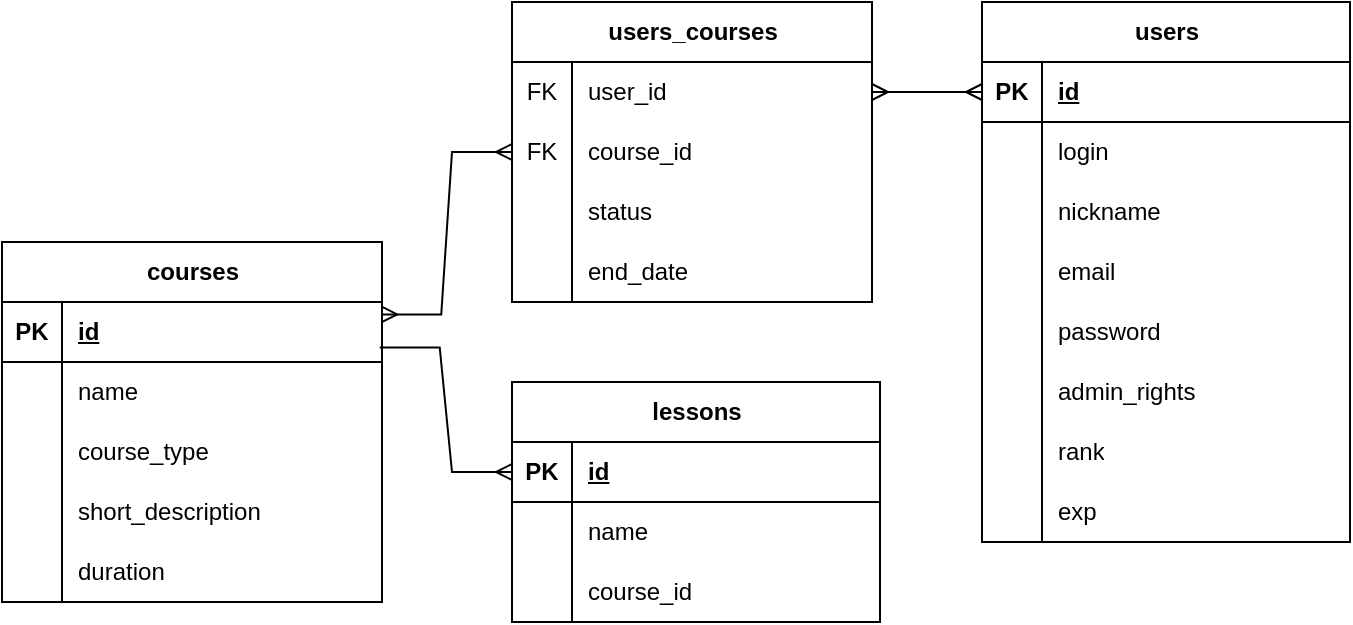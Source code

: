 <mxfile version="24.2.5" type="device">
  <diagram name="Страница — 1" id="2zMhbaBuZ5rZg4uIckzi">
    <mxGraphModel dx="1553" dy="1309" grid="1" gridSize="10" guides="1" tooltips="1" connect="1" arrows="1" fold="1" page="1" pageScale="1" pageWidth="827" pageHeight="1169" math="0" shadow="0">
      <root>
        <mxCell id="0" />
        <mxCell id="1" parent="0" />
        <mxCell id="8zea-yv2UfmhAFtgxzCZ-1" value="users" style="shape=table;startSize=30;container=1;collapsible=1;childLayout=tableLayout;fixedRows=1;rowLines=0;fontStyle=1;align=center;resizeLast=1;html=1;" parent="1" vertex="1">
          <mxGeometry x="300" y="260" width="184" height="270" as="geometry">
            <mxRectangle x="324" y="200" width="70" height="30" as="alternateBounds" />
          </mxGeometry>
        </mxCell>
        <mxCell id="8zea-yv2UfmhAFtgxzCZ-2" value="" style="shape=tableRow;horizontal=0;startSize=0;swimlaneHead=0;swimlaneBody=0;fillColor=none;collapsible=0;dropTarget=0;points=[[0,0.5],[1,0.5]];portConstraint=eastwest;top=0;left=0;right=0;bottom=1;" parent="8zea-yv2UfmhAFtgxzCZ-1" vertex="1">
          <mxGeometry y="30" width="184" height="30" as="geometry" />
        </mxCell>
        <mxCell id="8zea-yv2UfmhAFtgxzCZ-3" value="PK" style="shape=partialRectangle;connectable=0;fillColor=none;top=0;left=0;bottom=0;right=0;fontStyle=1;overflow=hidden;whiteSpace=wrap;html=1;" parent="8zea-yv2UfmhAFtgxzCZ-2" vertex="1">
          <mxGeometry width="30" height="30" as="geometry">
            <mxRectangle width="30" height="30" as="alternateBounds" />
          </mxGeometry>
        </mxCell>
        <mxCell id="8zea-yv2UfmhAFtgxzCZ-4" value="id" style="shape=partialRectangle;connectable=0;fillColor=none;top=0;left=0;bottom=0;right=0;align=left;spacingLeft=6;fontStyle=5;overflow=hidden;whiteSpace=wrap;html=1;" parent="8zea-yv2UfmhAFtgxzCZ-2" vertex="1">
          <mxGeometry x="30" width="154" height="30" as="geometry">
            <mxRectangle width="154" height="30" as="alternateBounds" />
          </mxGeometry>
        </mxCell>
        <mxCell id="8zea-yv2UfmhAFtgxzCZ-5" value="" style="shape=tableRow;horizontal=0;startSize=0;swimlaneHead=0;swimlaneBody=0;fillColor=none;collapsible=0;dropTarget=0;points=[[0,0.5],[1,0.5]];portConstraint=eastwest;top=0;left=0;right=0;bottom=0;" parent="8zea-yv2UfmhAFtgxzCZ-1" vertex="1">
          <mxGeometry y="60" width="184" height="30" as="geometry" />
        </mxCell>
        <mxCell id="8zea-yv2UfmhAFtgxzCZ-6" value="" style="shape=partialRectangle;connectable=0;fillColor=none;top=0;left=0;bottom=0;right=0;editable=1;overflow=hidden;whiteSpace=wrap;html=1;" parent="8zea-yv2UfmhAFtgxzCZ-5" vertex="1">
          <mxGeometry width="30" height="30" as="geometry">
            <mxRectangle width="30" height="30" as="alternateBounds" />
          </mxGeometry>
        </mxCell>
        <mxCell id="8zea-yv2UfmhAFtgxzCZ-7" value="login" style="shape=partialRectangle;connectable=0;fillColor=none;top=0;left=0;bottom=0;right=0;align=left;spacingLeft=6;overflow=hidden;whiteSpace=wrap;html=1;" parent="8zea-yv2UfmhAFtgxzCZ-5" vertex="1">
          <mxGeometry x="30" width="154" height="30" as="geometry">
            <mxRectangle width="154" height="30" as="alternateBounds" />
          </mxGeometry>
        </mxCell>
        <mxCell id="8zea-yv2UfmhAFtgxzCZ-11" value="" style="shape=tableRow;horizontal=0;startSize=0;swimlaneHead=0;swimlaneBody=0;fillColor=none;collapsible=0;dropTarget=0;points=[[0,0.5],[1,0.5]];portConstraint=eastwest;top=0;left=0;right=0;bottom=0;" parent="8zea-yv2UfmhAFtgxzCZ-1" vertex="1">
          <mxGeometry y="90" width="184" height="30" as="geometry" />
        </mxCell>
        <mxCell id="8zea-yv2UfmhAFtgxzCZ-12" value="" style="shape=partialRectangle;connectable=0;fillColor=none;top=0;left=0;bottom=0;right=0;editable=1;overflow=hidden;whiteSpace=wrap;html=1;" parent="8zea-yv2UfmhAFtgxzCZ-11" vertex="1">
          <mxGeometry width="30" height="30" as="geometry">
            <mxRectangle width="30" height="30" as="alternateBounds" />
          </mxGeometry>
        </mxCell>
        <mxCell id="8zea-yv2UfmhAFtgxzCZ-13" value="nickname" style="shape=partialRectangle;connectable=0;fillColor=none;top=0;left=0;bottom=0;right=0;align=left;spacingLeft=6;overflow=hidden;whiteSpace=wrap;html=1;" parent="8zea-yv2UfmhAFtgxzCZ-11" vertex="1">
          <mxGeometry x="30" width="154" height="30" as="geometry">
            <mxRectangle width="154" height="30" as="alternateBounds" />
          </mxGeometry>
        </mxCell>
        <mxCell id="8zea-yv2UfmhAFtgxzCZ-82" value="" style="shape=tableRow;horizontal=0;startSize=0;swimlaneHead=0;swimlaneBody=0;fillColor=none;collapsible=0;dropTarget=0;points=[[0,0.5],[1,0.5]];portConstraint=eastwest;top=0;left=0;right=0;bottom=0;" parent="8zea-yv2UfmhAFtgxzCZ-1" vertex="1">
          <mxGeometry y="120" width="184" height="30" as="geometry" />
        </mxCell>
        <mxCell id="8zea-yv2UfmhAFtgxzCZ-83" value="" style="shape=partialRectangle;connectable=0;fillColor=none;top=0;left=0;bottom=0;right=0;editable=1;overflow=hidden;whiteSpace=wrap;html=1;" parent="8zea-yv2UfmhAFtgxzCZ-82" vertex="1">
          <mxGeometry width="30" height="30" as="geometry">
            <mxRectangle width="30" height="30" as="alternateBounds" />
          </mxGeometry>
        </mxCell>
        <mxCell id="8zea-yv2UfmhAFtgxzCZ-84" value="email" style="shape=partialRectangle;connectable=0;fillColor=none;top=0;left=0;bottom=0;right=0;align=left;spacingLeft=6;overflow=hidden;whiteSpace=wrap;html=1;" parent="8zea-yv2UfmhAFtgxzCZ-82" vertex="1">
          <mxGeometry x="30" width="154" height="30" as="geometry">
            <mxRectangle width="154" height="30" as="alternateBounds" />
          </mxGeometry>
        </mxCell>
        <mxCell id="8zea-yv2UfmhAFtgxzCZ-8" value="" style="shape=tableRow;horizontal=0;startSize=0;swimlaneHead=0;swimlaneBody=0;fillColor=none;collapsible=0;dropTarget=0;points=[[0,0.5],[1,0.5]];portConstraint=eastwest;top=0;left=0;right=0;bottom=0;" parent="8zea-yv2UfmhAFtgxzCZ-1" vertex="1">
          <mxGeometry y="150" width="184" height="30" as="geometry" />
        </mxCell>
        <mxCell id="8zea-yv2UfmhAFtgxzCZ-9" value="" style="shape=partialRectangle;connectable=0;fillColor=none;top=0;left=0;bottom=0;right=0;editable=1;overflow=hidden;whiteSpace=wrap;html=1;" parent="8zea-yv2UfmhAFtgxzCZ-8" vertex="1">
          <mxGeometry width="30" height="30" as="geometry">
            <mxRectangle width="30" height="30" as="alternateBounds" />
          </mxGeometry>
        </mxCell>
        <mxCell id="8zea-yv2UfmhAFtgxzCZ-10" value="password" style="shape=partialRectangle;connectable=0;fillColor=none;top=0;left=0;bottom=0;right=0;align=left;spacingLeft=6;overflow=hidden;whiteSpace=wrap;html=1;" parent="8zea-yv2UfmhAFtgxzCZ-8" vertex="1">
          <mxGeometry x="30" width="154" height="30" as="geometry">
            <mxRectangle width="154" height="30" as="alternateBounds" />
          </mxGeometry>
        </mxCell>
        <mxCell id="pHQgoooE1bici2MEZpYX-32" value="" style="shape=tableRow;horizontal=0;startSize=0;swimlaneHead=0;swimlaneBody=0;fillColor=none;collapsible=0;dropTarget=0;points=[[0,0.5],[1,0.5]];portConstraint=eastwest;top=0;left=0;right=0;bottom=0;" parent="8zea-yv2UfmhAFtgxzCZ-1" vertex="1">
          <mxGeometry y="180" width="184" height="30" as="geometry" />
        </mxCell>
        <mxCell id="pHQgoooE1bici2MEZpYX-33" value="" style="shape=partialRectangle;connectable=0;fillColor=none;top=0;left=0;bottom=0;right=0;editable=1;overflow=hidden;whiteSpace=wrap;html=1;" parent="pHQgoooE1bici2MEZpYX-32" vertex="1">
          <mxGeometry width="30" height="30" as="geometry">
            <mxRectangle width="30" height="30" as="alternateBounds" />
          </mxGeometry>
        </mxCell>
        <mxCell id="pHQgoooE1bici2MEZpYX-34" value="admin_rights" style="shape=partialRectangle;connectable=0;fillColor=none;top=0;left=0;bottom=0;right=0;align=left;spacingLeft=6;overflow=hidden;whiteSpace=wrap;html=1;" parent="pHQgoooE1bici2MEZpYX-32" vertex="1">
          <mxGeometry x="30" width="154" height="30" as="geometry">
            <mxRectangle width="154" height="30" as="alternateBounds" />
          </mxGeometry>
        </mxCell>
        <mxCell id="XXrK-SkqmfI5wxRCtx12-29" value="" style="shape=tableRow;horizontal=0;startSize=0;swimlaneHead=0;swimlaneBody=0;fillColor=none;collapsible=0;dropTarget=0;points=[[0,0.5],[1,0.5]];portConstraint=eastwest;top=0;left=0;right=0;bottom=0;" parent="8zea-yv2UfmhAFtgxzCZ-1" vertex="1">
          <mxGeometry y="210" width="184" height="30" as="geometry" />
        </mxCell>
        <mxCell id="XXrK-SkqmfI5wxRCtx12-30" value="" style="shape=partialRectangle;connectable=0;fillColor=none;top=0;left=0;bottom=0;right=0;editable=1;overflow=hidden;whiteSpace=wrap;html=1;" parent="XXrK-SkqmfI5wxRCtx12-29" vertex="1">
          <mxGeometry width="30" height="30" as="geometry">
            <mxRectangle width="30" height="30" as="alternateBounds" />
          </mxGeometry>
        </mxCell>
        <mxCell id="XXrK-SkqmfI5wxRCtx12-31" value="rank" style="shape=partialRectangle;connectable=0;fillColor=none;top=0;left=0;bottom=0;right=0;align=left;spacingLeft=6;overflow=hidden;whiteSpace=wrap;html=1;" parent="XXrK-SkqmfI5wxRCtx12-29" vertex="1">
          <mxGeometry x="30" width="154" height="30" as="geometry">
            <mxRectangle width="154" height="30" as="alternateBounds" />
          </mxGeometry>
        </mxCell>
        <mxCell id="Opv9BR-sSPf_S_Nz9_Fx-24" value="" style="shape=tableRow;horizontal=0;startSize=0;swimlaneHead=0;swimlaneBody=0;fillColor=none;collapsible=0;dropTarget=0;points=[[0,0.5],[1,0.5]];portConstraint=eastwest;top=0;left=0;right=0;bottom=0;" parent="8zea-yv2UfmhAFtgxzCZ-1" vertex="1">
          <mxGeometry y="240" width="184" height="30" as="geometry" />
        </mxCell>
        <mxCell id="Opv9BR-sSPf_S_Nz9_Fx-25" value="" style="shape=partialRectangle;connectable=0;fillColor=none;top=0;left=0;bottom=0;right=0;editable=1;overflow=hidden;whiteSpace=wrap;html=1;" parent="Opv9BR-sSPf_S_Nz9_Fx-24" vertex="1">
          <mxGeometry width="30" height="30" as="geometry">
            <mxRectangle width="30" height="30" as="alternateBounds" />
          </mxGeometry>
        </mxCell>
        <mxCell id="Opv9BR-sSPf_S_Nz9_Fx-26" value="exp" style="shape=partialRectangle;connectable=0;fillColor=none;top=0;left=0;bottom=0;right=0;align=left;spacingLeft=6;overflow=hidden;whiteSpace=wrap;html=1;" parent="Opv9BR-sSPf_S_Nz9_Fx-24" vertex="1">
          <mxGeometry x="30" width="154" height="30" as="geometry">
            <mxRectangle width="154" height="30" as="alternateBounds" />
          </mxGeometry>
        </mxCell>
        <mxCell id="8zea-yv2UfmhAFtgxzCZ-90" value="lessons" style="shape=table;startSize=30;container=1;collapsible=1;childLayout=tableLayout;fixedRows=1;rowLines=0;fontStyle=1;align=center;resizeLast=1;html=1;" parent="1" vertex="1">
          <mxGeometry x="65" y="450" width="184" height="120" as="geometry" />
        </mxCell>
        <mxCell id="8zea-yv2UfmhAFtgxzCZ-91" value="" style="shape=tableRow;horizontal=0;startSize=0;swimlaneHead=0;swimlaneBody=0;fillColor=none;collapsible=0;dropTarget=0;points=[[0,0.5],[1,0.5]];portConstraint=eastwest;top=0;left=0;right=0;bottom=1;" parent="8zea-yv2UfmhAFtgxzCZ-90" vertex="1">
          <mxGeometry y="30" width="184" height="30" as="geometry" />
        </mxCell>
        <mxCell id="8zea-yv2UfmhAFtgxzCZ-92" value="PK" style="shape=partialRectangle;connectable=0;fillColor=none;top=0;left=0;bottom=0;right=0;fontStyle=1;overflow=hidden;whiteSpace=wrap;html=1;" parent="8zea-yv2UfmhAFtgxzCZ-91" vertex="1">
          <mxGeometry width="30" height="30" as="geometry">
            <mxRectangle width="30" height="30" as="alternateBounds" />
          </mxGeometry>
        </mxCell>
        <mxCell id="8zea-yv2UfmhAFtgxzCZ-93" value="id" style="shape=partialRectangle;connectable=0;fillColor=none;top=0;left=0;bottom=0;right=0;align=left;spacingLeft=6;fontStyle=5;overflow=hidden;whiteSpace=wrap;html=1;" parent="8zea-yv2UfmhAFtgxzCZ-91" vertex="1">
          <mxGeometry x="30" width="154" height="30" as="geometry">
            <mxRectangle width="154" height="30" as="alternateBounds" />
          </mxGeometry>
        </mxCell>
        <mxCell id="xMZGVM_IoVu09FwdXvTz-10" value="" style="shape=tableRow;horizontal=0;startSize=0;swimlaneHead=0;swimlaneBody=0;fillColor=none;collapsible=0;dropTarget=0;points=[[0,0.5],[1,0.5]];portConstraint=eastwest;top=0;left=0;right=0;bottom=0;" parent="8zea-yv2UfmhAFtgxzCZ-90" vertex="1">
          <mxGeometry y="60" width="184" height="30" as="geometry" />
        </mxCell>
        <mxCell id="xMZGVM_IoVu09FwdXvTz-11" value="" style="shape=partialRectangle;connectable=0;fillColor=none;top=0;left=0;bottom=0;right=0;editable=1;overflow=hidden;whiteSpace=wrap;html=1;" parent="xMZGVM_IoVu09FwdXvTz-10" vertex="1">
          <mxGeometry width="30" height="30" as="geometry">
            <mxRectangle width="30" height="30" as="alternateBounds" />
          </mxGeometry>
        </mxCell>
        <mxCell id="xMZGVM_IoVu09FwdXvTz-12" value="name" style="shape=partialRectangle;connectable=0;fillColor=none;top=0;left=0;bottom=0;right=0;align=left;spacingLeft=6;overflow=hidden;whiteSpace=wrap;html=1;" parent="xMZGVM_IoVu09FwdXvTz-10" vertex="1">
          <mxGeometry x="30" width="154" height="30" as="geometry">
            <mxRectangle width="154" height="30" as="alternateBounds" />
          </mxGeometry>
        </mxCell>
        <mxCell id="pHQgoooE1bici2MEZpYX-46" value="" style="shape=tableRow;horizontal=0;startSize=0;swimlaneHead=0;swimlaneBody=0;fillColor=none;collapsible=0;dropTarget=0;points=[[0,0.5],[1,0.5]];portConstraint=eastwest;top=0;left=0;right=0;bottom=0;" parent="8zea-yv2UfmhAFtgxzCZ-90" vertex="1">
          <mxGeometry y="90" width="184" height="30" as="geometry" />
        </mxCell>
        <mxCell id="pHQgoooE1bici2MEZpYX-47" value="" style="shape=partialRectangle;connectable=0;fillColor=none;top=0;left=0;bottom=0;right=0;editable=1;overflow=hidden;whiteSpace=wrap;html=1;" parent="pHQgoooE1bici2MEZpYX-46" vertex="1">
          <mxGeometry width="30" height="30" as="geometry">
            <mxRectangle width="30" height="30" as="alternateBounds" />
          </mxGeometry>
        </mxCell>
        <mxCell id="pHQgoooE1bici2MEZpYX-48" value="course_id" style="shape=partialRectangle;connectable=0;fillColor=none;top=0;left=0;bottom=0;right=0;align=left;spacingLeft=6;overflow=hidden;whiteSpace=wrap;html=1;" parent="pHQgoooE1bici2MEZpYX-46" vertex="1">
          <mxGeometry x="30" width="154" height="30" as="geometry">
            <mxRectangle width="154" height="30" as="alternateBounds" />
          </mxGeometry>
        </mxCell>
        <mxCell id="8zea-yv2UfmhAFtgxzCZ-148" value="courses" style="shape=table;startSize=30;container=1;collapsible=1;childLayout=tableLayout;fixedRows=1;rowLines=0;fontStyle=1;align=center;resizeLast=1;html=1;" parent="1" vertex="1">
          <mxGeometry x="-190" y="380" width="190.0" height="180" as="geometry" />
        </mxCell>
        <mxCell id="8zea-yv2UfmhAFtgxzCZ-149" value="" style="shape=tableRow;horizontal=0;startSize=0;swimlaneHead=0;swimlaneBody=0;fillColor=none;collapsible=0;dropTarget=0;points=[[0,0.5],[1,0.5]];portConstraint=eastwest;top=0;left=0;right=0;bottom=1;" parent="8zea-yv2UfmhAFtgxzCZ-148" vertex="1">
          <mxGeometry y="30" width="190.0" height="30" as="geometry" />
        </mxCell>
        <mxCell id="8zea-yv2UfmhAFtgxzCZ-150" value="PK" style="shape=partialRectangle;connectable=0;fillColor=none;top=0;left=0;bottom=0;right=0;fontStyle=1;overflow=hidden;whiteSpace=wrap;html=1;" parent="8zea-yv2UfmhAFtgxzCZ-149" vertex="1">
          <mxGeometry width="30" height="30" as="geometry">
            <mxRectangle width="30" height="30" as="alternateBounds" />
          </mxGeometry>
        </mxCell>
        <mxCell id="8zea-yv2UfmhAFtgxzCZ-151" value="id" style="shape=partialRectangle;connectable=0;fillColor=none;top=0;left=0;bottom=0;right=0;align=left;spacingLeft=6;fontStyle=5;overflow=hidden;whiteSpace=wrap;html=1;" parent="8zea-yv2UfmhAFtgxzCZ-149" vertex="1">
          <mxGeometry x="30" width="160.0" height="30" as="geometry">
            <mxRectangle width="160.0" height="30" as="alternateBounds" />
          </mxGeometry>
        </mxCell>
        <mxCell id="8zea-yv2UfmhAFtgxzCZ-152" value="" style="shape=tableRow;horizontal=0;startSize=0;swimlaneHead=0;swimlaneBody=0;fillColor=none;collapsible=0;dropTarget=0;points=[[0,0.5],[1,0.5]];portConstraint=eastwest;top=0;left=0;right=0;bottom=0;" parent="8zea-yv2UfmhAFtgxzCZ-148" vertex="1">
          <mxGeometry y="60" width="190.0" height="30" as="geometry" />
        </mxCell>
        <mxCell id="8zea-yv2UfmhAFtgxzCZ-153" value="" style="shape=partialRectangle;connectable=0;fillColor=none;top=0;left=0;bottom=0;right=0;editable=1;overflow=hidden;whiteSpace=wrap;html=1;" parent="8zea-yv2UfmhAFtgxzCZ-152" vertex="1">
          <mxGeometry width="30" height="30" as="geometry">
            <mxRectangle width="30" height="30" as="alternateBounds" />
          </mxGeometry>
        </mxCell>
        <mxCell id="8zea-yv2UfmhAFtgxzCZ-154" value="name" style="shape=partialRectangle;connectable=0;fillColor=none;top=0;left=0;bottom=0;right=0;align=left;spacingLeft=6;overflow=hidden;whiteSpace=wrap;html=1;" parent="8zea-yv2UfmhAFtgxzCZ-152" vertex="1">
          <mxGeometry x="30" width="160.0" height="30" as="geometry">
            <mxRectangle width="160.0" height="30" as="alternateBounds" />
          </mxGeometry>
        </mxCell>
        <mxCell id="ftdzf7DUG0k_iOjDuvQX-1" value="" style="shape=tableRow;horizontal=0;startSize=0;swimlaneHead=0;swimlaneBody=0;fillColor=none;collapsible=0;dropTarget=0;points=[[0,0.5],[1,0.5]];portConstraint=eastwest;top=0;left=0;right=0;bottom=0;" parent="8zea-yv2UfmhAFtgxzCZ-148" vertex="1">
          <mxGeometry y="90" width="190.0" height="30" as="geometry" />
        </mxCell>
        <mxCell id="ftdzf7DUG0k_iOjDuvQX-2" value="" style="shape=partialRectangle;connectable=0;fillColor=none;top=0;left=0;bottom=0;right=0;editable=1;overflow=hidden;whiteSpace=wrap;html=1;" parent="ftdzf7DUG0k_iOjDuvQX-1" vertex="1">
          <mxGeometry width="30" height="30" as="geometry">
            <mxRectangle width="30" height="30" as="alternateBounds" />
          </mxGeometry>
        </mxCell>
        <mxCell id="ftdzf7DUG0k_iOjDuvQX-3" value="course_type" style="shape=partialRectangle;connectable=0;fillColor=none;top=0;left=0;bottom=0;right=0;align=left;spacingLeft=6;overflow=hidden;whiteSpace=wrap;html=1;" parent="ftdzf7DUG0k_iOjDuvQX-1" vertex="1">
          <mxGeometry x="30" width="160.0" height="30" as="geometry">
            <mxRectangle width="160.0" height="30" as="alternateBounds" />
          </mxGeometry>
        </mxCell>
        <mxCell id="zKovBjlHbi1bgA6DihWp-1" value="" style="shape=tableRow;horizontal=0;startSize=0;swimlaneHead=0;swimlaneBody=0;fillColor=none;collapsible=0;dropTarget=0;points=[[0,0.5],[1,0.5]];portConstraint=eastwest;top=0;left=0;right=0;bottom=0;" parent="8zea-yv2UfmhAFtgxzCZ-148" vertex="1">
          <mxGeometry y="120" width="190.0" height="30" as="geometry" />
        </mxCell>
        <mxCell id="zKovBjlHbi1bgA6DihWp-2" value="" style="shape=partialRectangle;connectable=0;fillColor=none;top=0;left=0;bottom=0;right=0;editable=1;overflow=hidden;whiteSpace=wrap;html=1;" parent="zKovBjlHbi1bgA6DihWp-1" vertex="1">
          <mxGeometry width="30" height="30" as="geometry">
            <mxRectangle width="30" height="30" as="alternateBounds" />
          </mxGeometry>
        </mxCell>
        <mxCell id="zKovBjlHbi1bgA6DihWp-3" value="short_description" style="shape=partialRectangle;connectable=0;fillColor=none;top=0;left=0;bottom=0;right=0;align=left;spacingLeft=6;overflow=hidden;whiteSpace=wrap;html=1;" parent="zKovBjlHbi1bgA6DihWp-1" vertex="1">
          <mxGeometry x="30" width="160.0" height="30" as="geometry">
            <mxRectangle width="160.0" height="30" as="alternateBounds" />
          </mxGeometry>
        </mxCell>
        <mxCell id="8zea-yv2UfmhAFtgxzCZ-158" value="" style="shape=tableRow;horizontal=0;startSize=0;swimlaneHead=0;swimlaneBody=0;fillColor=none;collapsible=0;dropTarget=0;points=[[0,0.5],[1,0.5]];portConstraint=eastwest;top=0;left=0;right=0;bottom=0;" parent="8zea-yv2UfmhAFtgxzCZ-148" vertex="1">
          <mxGeometry y="150" width="190.0" height="30" as="geometry" />
        </mxCell>
        <mxCell id="8zea-yv2UfmhAFtgxzCZ-159" value="" style="shape=partialRectangle;connectable=0;fillColor=none;top=0;left=0;bottom=0;right=0;editable=1;overflow=hidden;whiteSpace=wrap;html=1;" parent="8zea-yv2UfmhAFtgxzCZ-158" vertex="1">
          <mxGeometry width="30" height="30" as="geometry">
            <mxRectangle width="30" height="30" as="alternateBounds" />
          </mxGeometry>
        </mxCell>
        <mxCell id="8zea-yv2UfmhAFtgxzCZ-160" value="duration" style="shape=partialRectangle;connectable=0;fillColor=none;top=0;left=0;bottom=0;right=0;align=left;spacingLeft=6;overflow=hidden;whiteSpace=wrap;html=1;" parent="8zea-yv2UfmhAFtgxzCZ-158" vertex="1">
          <mxGeometry x="30" width="160.0" height="30" as="geometry">
            <mxRectangle width="160.0" height="30" as="alternateBounds" />
          </mxGeometry>
        </mxCell>
        <mxCell id="Opv9BR-sSPf_S_Nz9_Fx-48" value="users_courses" style="shape=table;startSize=30;container=1;collapsible=1;childLayout=tableLayout;fixedRows=1;rowLines=0;fontStyle=1;align=center;resizeLast=1;html=1;" parent="1" vertex="1">
          <mxGeometry x="65" y="260" width="180" height="150" as="geometry" />
        </mxCell>
        <mxCell id="Opv9BR-sSPf_S_Nz9_Fx-52" value="" style="shape=tableRow;horizontal=0;startSize=0;swimlaneHead=0;swimlaneBody=0;fillColor=none;collapsible=0;dropTarget=0;points=[[0,0.5],[1,0.5]];portConstraint=eastwest;top=0;left=0;right=0;bottom=0;" parent="Opv9BR-sSPf_S_Nz9_Fx-48" vertex="1">
          <mxGeometry y="30" width="180" height="30" as="geometry" />
        </mxCell>
        <mxCell id="Opv9BR-sSPf_S_Nz9_Fx-53" value="FK" style="shape=partialRectangle;connectable=0;fillColor=none;top=0;left=0;bottom=0;right=0;editable=1;overflow=hidden;whiteSpace=wrap;html=1;" parent="Opv9BR-sSPf_S_Nz9_Fx-52" vertex="1">
          <mxGeometry width="30" height="30" as="geometry">
            <mxRectangle width="30" height="30" as="alternateBounds" />
          </mxGeometry>
        </mxCell>
        <mxCell id="Opv9BR-sSPf_S_Nz9_Fx-54" value="user_id" style="shape=partialRectangle;connectable=0;fillColor=none;top=0;left=0;bottom=0;right=0;align=left;spacingLeft=6;overflow=hidden;whiteSpace=wrap;html=1;" parent="Opv9BR-sSPf_S_Nz9_Fx-52" vertex="1">
          <mxGeometry x="30" width="150" height="30" as="geometry">
            <mxRectangle width="150" height="30" as="alternateBounds" />
          </mxGeometry>
        </mxCell>
        <mxCell id="Opv9BR-sSPf_S_Nz9_Fx-55" value="" style="shape=tableRow;horizontal=0;startSize=0;swimlaneHead=0;swimlaneBody=0;fillColor=none;collapsible=0;dropTarget=0;points=[[0,0.5],[1,0.5]];portConstraint=eastwest;top=0;left=0;right=0;bottom=0;" parent="Opv9BR-sSPf_S_Nz9_Fx-48" vertex="1">
          <mxGeometry y="60" width="180" height="30" as="geometry" />
        </mxCell>
        <mxCell id="Opv9BR-sSPf_S_Nz9_Fx-56" value="FK" style="shape=partialRectangle;connectable=0;fillColor=none;top=0;left=0;bottom=0;right=0;editable=1;overflow=hidden;whiteSpace=wrap;html=1;" parent="Opv9BR-sSPf_S_Nz9_Fx-55" vertex="1">
          <mxGeometry width="30" height="30" as="geometry">
            <mxRectangle width="30" height="30" as="alternateBounds" />
          </mxGeometry>
        </mxCell>
        <mxCell id="Opv9BR-sSPf_S_Nz9_Fx-57" value="course_id" style="shape=partialRectangle;connectable=0;fillColor=none;top=0;left=0;bottom=0;right=0;align=left;spacingLeft=6;overflow=hidden;whiteSpace=wrap;html=1;" parent="Opv9BR-sSPf_S_Nz9_Fx-55" vertex="1">
          <mxGeometry x="30" width="150" height="30" as="geometry">
            <mxRectangle width="150" height="30" as="alternateBounds" />
          </mxGeometry>
        </mxCell>
        <mxCell id="Opv9BR-sSPf_S_Nz9_Fx-58" value="" style="shape=tableRow;horizontal=0;startSize=0;swimlaneHead=0;swimlaneBody=0;fillColor=none;collapsible=0;dropTarget=0;points=[[0,0.5],[1,0.5]];portConstraint=eastwest;top=0;left=0;right=0;bottom=0;" parent="Opv9BR-sSPf_S_Nz9_Fx-48" vertex="1">
          <mxGeometry y="90" width="180" height="30" as="geometry" />
        </mxCell>
        <mxCell id="Opv9BR-sSPf_S_Nz9_Fx-59" value="" style="shape=partialRectangle;connectable=0;fillColor=none;top=0;left=0;bottom=0;right=0;editable=1;overflow=hidden;whiteSpace=wrap;html=1;" parent="Opv9BR-sSPf_S_Nz9_Fx-58" vertex="1">
          <mxGeometry width="30" height="30" as="geometry">
            <mxRectangle width="30" height="30" as="alternateBounds" />
          </mxGeometry>
        </mxCell>
        <mxCell id="Opv9BR-sSPf_S_Nz9_Fx-60" value="status" style="shape=partialRectangle;connectable=0;fillColor=none;top=0;left=0;bottom=0;right=0;align=left;spacingLeft=6;overflow=hidden;whiteSpace=wrap;html=1;" parent="Opv9BR-sSPf_S_Nz9_Fx-58" vertex="1">
          <mxGeometry x="30" width="150" height="30" as="geometry">
            <mxRectangle width="150" height="30" as="alternateBounds" />
          </mxGeometry>
        </mxCell>
        <mxCell id="uFsy2OYq3LNtT0VQhjkd-1" value="" style="shape=tableRow;horizontal=0;startSize=0;swimlaneHead=0;swimlaneBody=0;fillColor=none;collapsible=0;dropTarget=0;points=[[0,0.5],[1,0.5]];portConstraint=eastwest;top=0;left=0;right=0;bottom=0;" parent="Opv9BR-sSPf_S_Nz9_Fx-48" vertex="1">
          <mxGeometry y="120" width="180" height="30" as="geometry" />
        </mxCell>
        <mxCell id="uFsy2OYq3LNtT0VQhjkd-2" value="" style="shape=partialRectangle;connectable=0;fillColor=none;top=0;left=0;bottom=0;right=0;editable=1;overflow=hidden;whiteSpace=wrap;html=1;" parent="uFsy2OYq3LNtT0VQhjkd-1" vertex="1">
          <mxGeometry width="30" height="30" as="geometry">
            <mxRectangle width="30" height="30" as="alternateBounds" />
          </mxGeometry>
        </mxCell>
        <mxCell id="uFsy2OYq3LNtT0VQhjkd-3" value="end_date" style="shape=partialRectangle;connectable=0;fillColor=none;top=0;left=0;bottom=0;right=0;align=left;spacingLeft=6;overflow=hidden;whiteSpace=wrap;html=1;" parent="uFsy2OYq3LNtT0VQhjkd-1" vertex="1">
          <mxGeometry x="30" width="150" height="30" as="geometry">
            <mxRectangle width="150" height="30" as="alternateBounds" />
          </mxGeometry>
        </mxCell>
        <mxCell id="XXrK-SkqmfI5wxRCtx12-1" value="" style="edgeStyle=entityRelationEdgeStyle;fontSize=12;html=1;endArrow=ERmany;rounded=0;exitX=0.994;exitY=0.757;exitDx=0;exitDy=0;exitPerimeter=0;entryX=0;entryY=0.5;entryDx=0;entryDy=0;" parent="1" source="8zea-yv2UfmhAFtgxzCZ-149" target="8zea-yv2UfmhAFtgxzCZ-91" edge="1">
          <mxGeometry width="100" height="100" relative="1" as="geometry">
            <mxPoint x="540" y="870" as="sourcePoint" />
            <mxPoint x="640" y="770" as="targetPoint" />
          </mxGeometry>
        </mxCell>
        <mxCell id="XXrK-SkqmfI5wxRCtx12-2" value="" style="edgeStyle=entityRelationEdgeStyle;fontSize=12;html=1;endArrow=ERmany;startArrow=ERmany;rounded=0;entryX=0;entryY=0.5;entryDx=0;entryDy=0;exitX=1;exitY=0.5;exitDx=0;exitDy=0;" parent="1" source="Opv9BR-sSPf_S_Nz9_Fx-52" target="8zea-yv2UfmhAFtgxzCZ-2" edge="1">
          <mxGeometry width="100" height="100" relative="1" as="geometry">
            <mxPoint x="710" y="880" as="sourcePoint" />
            <mxPoint x="810" y="780" as="targetPoint" />
          </mxGeometry>
        </mxCell>
        <mxCell id="XXrK-SkqmfI5wxRCtx12-4" value="" style="edgeStyle=entityRelationEdgeStyle;fontSize=12;html=1;endArrow=ERmany;startArrow=ERmany;rounded=0;entryX=0;entryY=0.5;entryDx=0;entryDy=0;exitX=0.998;exitY=0.208;exitDx=0;exitDy=0;exitPerimeter=0;" parent="1" source="8zea-yv2UfmhAFtgxzCZ-149" target="Opv9BR-sSPf_S_Nz9_Fx-55" edge="1">
          <mxGeometry width="100" height="100" relative="1" as="geometry">
            <mxPoint x="30" y="510" as="sourcePoint" />
            <mxPoint x="-10" y="340" as="targetPoint" />
            <Array as="points">
              <mxPoint x="10" y="220" />
              <mxPoint x="50" y="220" />
              <mxPoint x="50" y="240" />
              <mxPoint x="10" y="260" />
            </Array>
          </mxGeometry>
        </mxCell>
      </root>
    </mxGraphModel>
  </diagram>
</mxfile>
